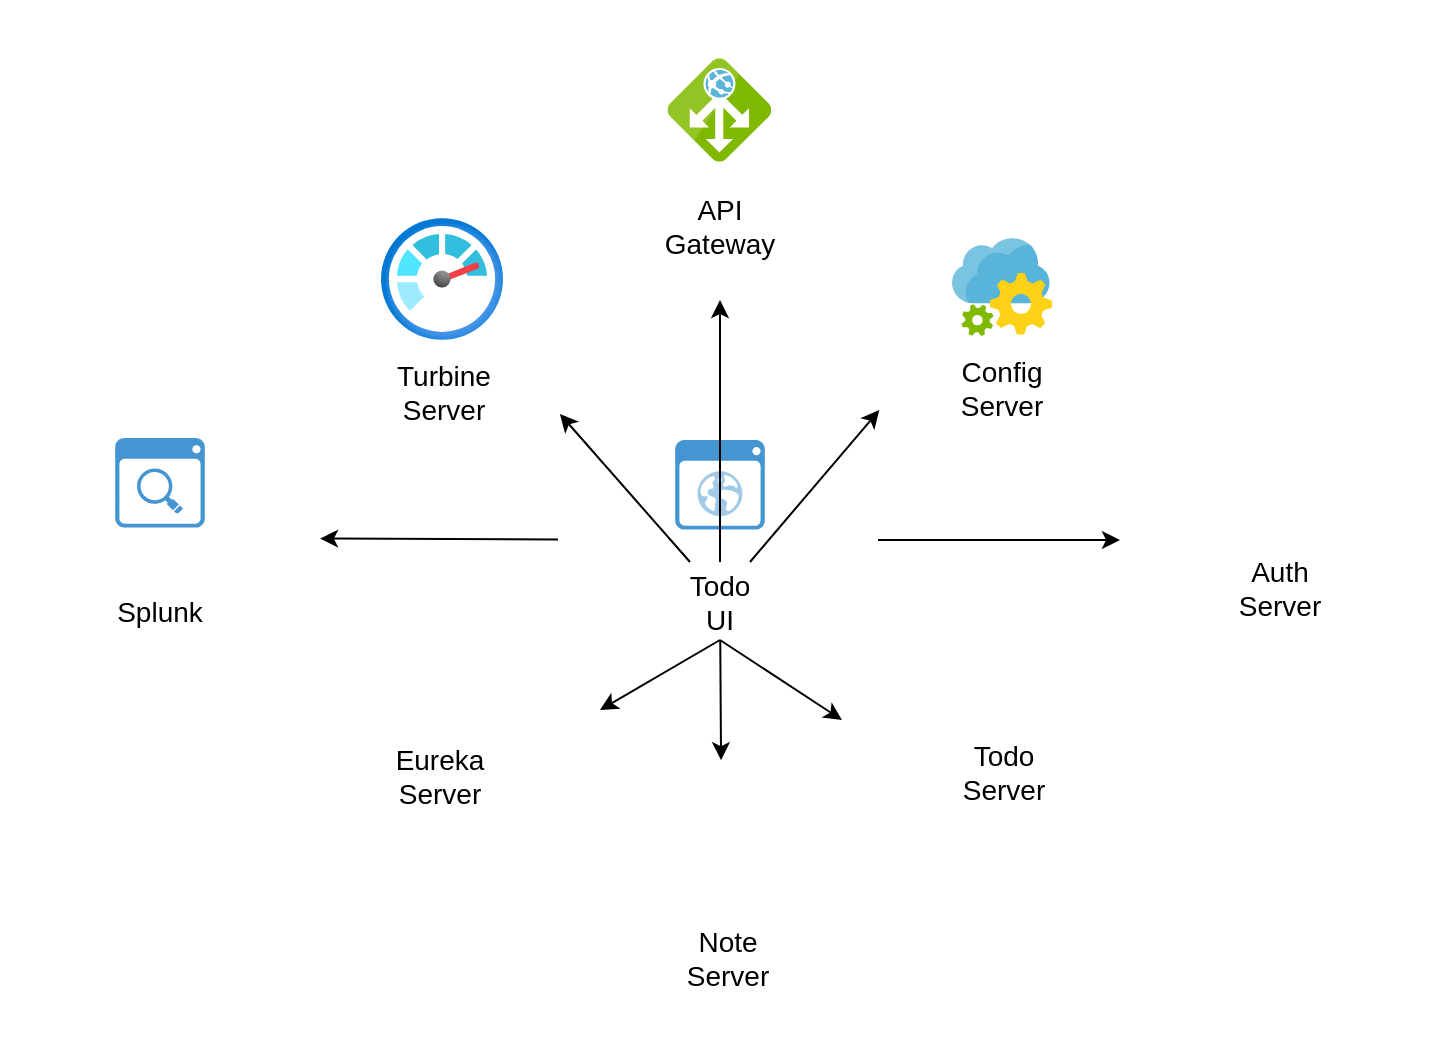 <mxfile version="15.7.3" type="device"><diagram id="3Vbdu-tA7cauvgY_I7b-" name="Page-1"><mxGraphModel dx="1022" dy="345" grid="1" gridSize="10" guides="1" tooltips="1" connect="1" arrows="1" fold="1" page="1" pageScale="1" pageWidth="850" pageHeight="1100" math="0" shadow="0"><root><mxCell id="0"/><mxCell id="1" parent="0"/><mxCell id="a0H91R5jVvyLghklAMkH-10" value="" style="group" vertex="1" connectable="0" parent="1"><mxGeometry x="481" y="199" width="160" height="160" as="geometry"/></mxCell><mxCell id="a0H91R5jVvyLghklAMkH-6" value="" style="shape=image;html=1;verticalAlign=top;verticalLabelPosition=bottom;labelBackgroundColor=#ffffff;imageAspect=0;aspect=fixed;image=https://cdn0.iconfinder.com/data/icons/icocentre-free-icons/169/f-hexagon_128-128.png" vertex="1" parent="a0H91R5jVvyLghklAMkH-10"><mxGeometry y="1" width="160" height="160" as="geometry"/></mxCell><mxCell id="a0H91R5jVvyLghklAMkH-4" value="" style="sketch=0;aspect=fixed;html=1;points=[];align=center;image;fontSize=12;image=img/lib/mscae/App_Configuration.svg;" vertex="1" parent="a0H91R5jVvyLghklAMkH-10"><mxGeometry x="55" y="30" width="50" height="49" as="geometry"/></mxCell><mxCell id="a0H91R5jVvyLghklAMkH-9" value="&lt;font style=&quot;font-size: 14px&quot;&gt;Config Server&lt;/font&gt;" style="text;html=1;strokeColor=none;fillColor=none;align=center;verticalAlign=middle;whiteSpace=wrap;rounded=0;" vertex="1" parent="a0H91R5jVvyLghklAMkH-10"><mxGeometry x="50" y="90" width="60" height="30" as="geometry"/></mxCell><mxCell id="a0H91R5jVvyLghklAMkH-28" value="" style="group" vertex="1" connectable="0" parent="1"><mxGeometry x="205" y="415" width="160" height="160" as="geometry"/></mxCell><mxCell id="a0H91R5jVvyLghklAMkH-20" value="" style="shape=image;html=1;verticalAlign=top;verticalLabelPosition=bottom;labelBackgroundColor=#ffffff;imageAspect=0;aspect=fixed;image=https://cdn0.iconfinder.com/data/icons/icocentre-free-icons/169/f-hexagon_128-128.png" vertex="1" parent="a0H91R5jVvyLghklAMkH-28"><mxGeometry x="-5" y="-30" width="160" height="160" as="geometry"/></mxCell><mxCell id="a0H91R5jVvyLghklAMkH-18" value="" style="shape=image;html=1;verticalAlign=top;verticalLabelPosition=bottom;labelBackgroundColor=#ffffff;imageAspect=0;aspect=fixed;image=https://cdn0.iconfinder.com/data/icons/internet-connection-1/100/signal_tower-128.png;fontSize=14;" vertex="1" parent="a0H91R5jVvyLghklAMkH-28"><mxGeometry x="44" y="1" width="60" height="60" as="geometry"/></mxCell><mxCell id="a0H91R5jVvyLghklAMkH-25" value="&lt;font style=&quot;font-size: 14px&quot;&gt;Eureka Server&lt;/font&gt;" style="text;html=1;strokeColor=none;fillColor=none;align=center;verticalAlign=middle;whiteSpace=wrap;rounded=0;" vertex="1" parent="a0H91R5jVvyLghklAMkH-28"><mxGeometry x="45" y="68" width="60" height="30" as="geometry"/></mxCell><mxCell id="a0H91R5jVvyLghklAMkH-29" value="" style="group" vertex="1" connectable="0" parent="1"><mxGeometry x="620" y="305" width="160" height="160" as="geometry"/></mxCell><mxCell id="a0H91R5jVvyLghklAMkH-12" value="" style="shape=image;html=1;verticalAlign=top;verticalLabelPosition=bottom;labelBackgroundColor=#ffffff;imageAspect=0;aspect=fixed;image=https://cdn0.iconfinder.com/data/icons/icocentre-free-icons/169/f-hexagon_128-128.png" vertex="1" parent="a0H91R5jVvyLghklAMkH-29"><mxGeometry y="-5" width="160" height="160" as="geometry"/></mxCell><mxCell id="a0H91R5jVvyLghklAMkH-3" value="" style="shape=image;html=1;verticalAlign=top;verticalLabelPosition=bottom;labelBackgroundColor=#ffffff;imageAspect=0;aspect=fixed;image=https://cdn2.iconfinder.com/data/icons/gnomeicontheme/48x48/stock/generic/stock_keyring.png" vertex="1" parent="a0H91R5jVvyLghklAMkH-29"><mxGeometry x="56" y="29" width="48" height="48" as="geometry"/></mxCell><mxCell id="a0H91R5jVvyLghklAMkH-16" value="&lt;font style=&quot;font-size: 14px&quot;&gt;Auth Server&lt;/font&gt;" style="text;html=1;strokeColor=none;fillColor=none;align=center;verticalAlign=middle;whiteSpace=wrap;rounded=0;" vertex="1" parent="a0H91R5jVvyLghklAMkH-29"><mxGeometry x="50" y="84" width="60" height="30" as="geometry"/></mxCell><mxCell id="a0H91R5jVvyLghklAMkH-30" value="" style="group" vertex="1" connectable="0" parent="1"><mxGeometry x="201" y="200" width="160" height="160" as="geometry"/></mxCell><mxCell id="a0H91R5jVvyLghklAMkH-31" value="" style="shape=image;html=1;verticalAlign=top;verticalLabelPosition=bottom;labelBackgroundColor=#ffffff;imageAspect=0;aspect=fixed;image=https://cdn0.iconfinder.com/data/icons/icocentre-free-icons/169/f-hexagon_128-128.png" vertex="1" parent="a0H91R5jVvyLghklAMkH-30"><mxGeometry width="160" height="160" as="geometry"/></mxCell><mxCell id="a0H91R5jVvyLghklAMkH-33" value="&lt;font style=&quot;font-size: 14px&quot;&gt;Turbine Server&lt;/font&gt;" style="text;html=1;strokeColor=none;fillColor=none;align=center;verticalAlign=middle;whiteSpace=wrap;rounded=0;" vertex="1" parent="a0H91R5jVvyLghklAMkH-30"><mxGeometry x="51" y="91" width="60" height="30" as="geometry"/></mxCell><mxCell id="a0H91R5jVvyLghklAMkH-27" value="" style="aspect=fixed;html=1;points=[];align=center;image;fontSize=12;image=img/lib/azure2/management_governance/Monitor.svg;" vertex="1" parent="a0H91R5jVvyLghklAMkH-30"><mxGeometry x="49.5" y="19" width="61" height="61" as="geometry"/></mxCell><mxCell id="a0H91R5jVvyLghklAMkH-42" value="" style="group" vertex="1" connectable="0" parent="1"><mxGeometry x="345" y="172" width="170" height="170" as="geometry"/></mxCell><mxCell id="a0H91R5jVvyLghklAMkH-65" value="" style="group" vertex="1" connectable="0" parent="a0H91R5jVvyLghklAMkH-42"><mxGeometry x="-4" y="-62" width="159.375" height="159.375" as="geometry"/></mxCell><mxCell id="a0H91R5jVvyLghklAMkH-36" value="" style="shape=image;html=1;verticalAlign=top;verticalLabelPosition=bottom;labelBackgroundColor=#ffffff;imageAspect=0;aspect=fixed;image=https://cdn0.iconfinder.com/data/icons/icocentre-free-icons/169/f-hexagon_128-128.png;fontSize=14;" vertex="1" parent="a0H91R5jVvyLghklAMkH-65"><mxGeometry width="159.375" height="159.375" as="geometry"/></mxCell><mxCell id="a0H91R5jVvyLghklAMkH-35" value="" style="sketch=0;aspect=fixed;html=1;points=[];align=center;image;fontSize=12;image=img/lib/mscae/Application_Gateway.svg;" vertex="1" parent="a0H91R5jVvyLghklAMkH-65"><mxGeometry x="52.816" y="29.078" width="51.745" height="51.745" as="geometry"/></mxCell><mxCell id="a0H91R5jVvyLghklAMkH-41" value="API Gateway" style="text;html=1;strokeColor=none;fillColor=none;align=center;verticalAlign=middle;whiteSpace=wrap;rounded=0;fontSize=14;" vertex="1" parent="a0H91R5jVvyLghklAMkH-65"><mxGeometry x="45.576" y="96.312" width="66.234" height="33.117" as="geometry"/></mxCell><mxCell id="a0H91R5jVvyLghklAMkH-53" value="" style="group" vertex="1" connectable="0" parent="1"><mxGeometry x="339" y="300" width="160" height="160" as="geometry"/></mxCell><mxCell id="a0H91R5jVvyLghklAMkH-54" value="" style="shape=image;html=1;verticalAlign=top;verticalLabelPosition=bottom;labelBackgroundColor=#gggggg;imageAspect=0;aspect=fixed;image=https://cdn0.iconfinder.com/data/icons/icocentre-free-icons/169/f-hexagon_128-128.png" vertex="1" parent="a0H91R5jVvyLghklAMkH-53"><mxGeometry width="160" height="160" as="geometry"/></mxCell><mxCell id="a0H91R5jVvyLghklAMkH-79" style="edgeStyle=none;rounded=0;orthogonalLoop=1;jettySize=auto;html=1;exitX=0.25;exitY=0;exitDx=0;exitDy=0;entryX=0.006;entryY=0.106;entryDx=0;entryDy=0;entryPerimeter=0;fontSize=14;" edge="1" parent="a0H91R5jVvyLghklAMkH-53" source="a0H91R5jVvyLghklAMkH-55" target="a0H91R5jVvyLghklAMkH-54"><mxGeometry relative="1" as="geometry"/></mxCell><mxCell id="a0H91R5jVvyLghklAMkH-55" value="&lt;font style=&quot;font-size: 14px&quot;&gt;Todo &lt;br&gt;UI&lt;/font&gt;" style="text;html=1;strokeColor=none;fillColor=none;align=center;verticalAlign=middle;whiteSpace=wrap;rounded=0;" vertex="1" parent="a0H91R5jVvyLghklAMkH-53"><mxGeometry x="51" y="91" width="60" height="39" as="geometry"/></mxCell><mxCell id="a0H91R5jVvyLghklAMkH-75" style="edgeStyle=none;rounded=0;orthogonalLoop=1;jettySize=auto;html=1;exitX=0.75;exitY=0;exitDx=0;exitDy=0;fontSize=14;entryX=1.004;entryY=0.094;entryDx=0;entryDy=0;entryPerimeter=0;" edge="1" parent="a0H91R5jVvyLghklAMkH-53" source="a0H91R5jVvyLghklAMkH-55" target="a0H91R5jVvyLghklAMkH-54"><mxGeometry relative="1" as="geometry"><mxPoint x="161" y="20" as="targetPoint"/></mxGeometry></mxCell><mxCell id="a0H91R5jVvyLghklAMkH-58" value="" style="shadow=0;dashed=0;html=1;strokeColor=none;fillColor=#4495D1;labelPosition=center;verticalLabelPosition=bottom;verticalAlign=top;align=center;outlineConnect=0;shape=mxgraph.veeam.2d.web_ui;fontSize=14;" vertex="1" parent="a0H91R5jVvyLghklAMkH-53"><mxGeometry x="58.6" y="30" width="44.8" height="44.8" as="geometry"/></mxCell><mxCell id="a0H91R5jVvyLghklAMkH-61" value="" style="group" vertex="1" connectable="0" parent="1"><mxGeometry x="345" y="452" width="160" height="188" as="geometry"/></mxCell><mxCell id="a0H91R5jVvyLghklAMkH-68" value="" style="group" vertex="1" connectable="0" parent="a0H91R5jVvyLghklAMkH-61"><mxGeometry x="-4" y="28" width="160" height="160" as="geometry"/></mxCell><mxCell id="a0H91R5jVvyLghklAMkH-46" value="" style="shape=image;html=1;verticalAlign=top;verticalLabelPosition=bottom;labelBackgroundColor=#26b54a;imageAspect=0;aspect=fixed;image=https://cdn0.iconfinder.com/data/icons/icocentre-free-icons/169/f-hexagon_128-128.png" vertex="1" parent="a0H91R5jVvyLghklAMkH-68"><mxGeometry width="160" height="160" as="geometry"/></mxCell><mxCell id="a0H91R5jVvyLghklAMkH-47" value="&lt;font style=&quot;font-size: 14px&quot;&gt;Note Server&lt;/font&gt;" style="text;html=1;strokeColor=none;fillColor=none;align=center;verticalAlign=middle;whiteSpace=wrap;rounded=0;" vertex="1" parent="a0H91R5jVvyLghklAMkH-68"><mxGeometry x="53" y="94" width="60" height="30" as="geometry"/></mxCell><mxCell id="a0H91R5jVvyLghklAMkH-60" value="" style="shape=image;html=1;verticalAlign=top;verticalLabelPosition=bottom;labelBackgroundColor=#ffffff;imageAspect=0;aspect=fixed;image=https://cdn1.iconfinder.com/data/icons/isoglass/notes.png;fontSize=14;" vertex="1" parent="a0H91R5jVvyLghklAMkH-68"><mxGeometry x="57" y="28" width="48" height="48" as="geometry"/></mxCell><mxCell id="a0H91R5jVvyLghklAMkH-62" value="" style="group" vertex="1" connectable="0" parent="1"><mxGeometry x="481" y="390" width="160" height="160" as="geometry"/></mxCell><mxCell id="a0H91R5jVvyLghklAMkH-50" value="" style="shape=image;html=1;verticalAlign=top;verticalLabelPosition=bottom;labelBackgroundColor=#50bf6c;imageAspect=0;aspect=fixed;image=https://cdn0.iconfinder.com/data/icons/icocentre-free-icons/169/f-hexagon_128-128.png" vertex="1" parent="a0H91R5jVvyLghklAMkH-62"><mxGeometry width="160" height="160" as="geometry"/></mxCell><mxCell id="a0H91R5jVvyLghklAMkH-51" value="&lt;font style=&quot;font-size: 14px&quot;&gt;Todo Server&lt;/font&gt;" style="text;html=1;strokeColor=none;fillColor=none;align=center;verticalAlign=middle;whiteSpace=wrap;rounded=0;" vertex="1" parent="a0H91R5jVvyLghklAMkH-62"><mxGeometry x="51" y="91" width="60" height="30" as="geometry"/></mxCell><mxCell id="a0H91R5jVvyLghklAMkH-59" value="" style="shape=image;html=1;verticalAlign=top;verticalLabelPosition=bottom;labelBackgroundColor=#ffffff;imageAspect=0;aspect=fixed;image=https://cdn0.iconfinder.com/data/icons/apple-apps/100/Apple_Reminders-128.png;fontSize=14;" vertex="1" parent="a0H91R5jVvyLghklAMkH-62"><mxGeometry x="56.5" y="30" width="49" height="49" as="geometry"/></mxCell><mxCell id="a0H91R5jVvyLghklAMkH-71" value="" style="edgeStyle=orthogonalEdgeStyle;rounded=0;orthogonalLoop=1;jettySize=auto;html=1;fontSize=14;exitX=1;exitY=0.5;exitDx=0;exitDy=0;entryX=0;entryY=0.5;entryDx=0;entryDy=0;" edge="1" parent="1" source="a0H91R5jVvyLghklAMkH-54" target="a0H91R5jVvyLghklAMkH-12"><mxGeometry relative="1" as="geometry"><mxPoint x="490" y="390" as="sourcePoint"/><mxPoint x="610" y="380" as="targetPoint"/></mxGeometry></mxCell><mxCell id="a0H91R5jVvyLghklAMkH-72" style="rounded=0;orthogonalLoop=1;jettySize=auto;html=1;exitX=0.5;exitY=1;exitDx=0;exitDy=0;entryX=0;entryY=0.5;entryDx=0;entryDy=0;fontSize=14;" edge="1" parent="1" source="a0H91R5jVvyLghklAMkH-55" target="a0H91R5jVvyLghklAMkH-50"><mxGeometry relative="1" as="geometry"/></mxCell><mxCell id="a0H91R5jVvyLghklAMkH-73" style="edgeStyle=none;rounded=0;orthogonalLoop=1;jettySize=auto;html=1;exitX=0.5;exitY=1;exitDx=0;exitDy=0;fontSize=14;entryX=1;entryY=0.5;entryDx=0;entryDy=0;" edge="1" parent="1" source="a0H91R5jVvyLghklAMkH-55" target="a0H91R5jVvyLghklAMkH-20"><mxGeometry relative="1" as="geometry"><mxPoint x="420.905" y="422.238" as="targetPoint"/></mxGeometry></mxCell><mxCell id="a0H91R5jVvyLghklAMkH-76" value="" style="edgeStyle=none;rounded=0;orthogonalLoop=1;jettySize=auto;html=1;fontSize=14;exitX=0.5;exitY=0;exitDx=0;exitDy=0;" edge="1" parent="1" source="a0H91R5jVvyLghklAMkH-55"><mxGeometry relative="1" as="geometry"><mxPoint x="420" y="260" as="targetPoint"/></mxGeometry></mxCell><mxCell id="a0H91R5jVvyLghklAMkH-80" value="" style="rounded=0;orthogonalLoop=1;jettySize=auto;html=1;fontSize=14;entryX=0.497;entryY=0.063;entryDx=0;entryDy=0;entryPerimeter=0;" edge="1" parent="1" source="a0H91R5jVvyLghklAMkH-55" target="a0H91R5jVvyLghklAMkH-46"><mxGeometry relative="1" as="geometry"><mxPoint x="422" y="490" as="targetPoint"/></mxGeometry></mxCell><mxCell id="X9T3LxB-Vfe7RfVjpgE8-2" value="" style="group" vertex="1" connectable="0" parent="1"><mxGeometry x="100" y="238" width="161" height="193" as="geometry"/></mxCell><mxCell id="X9T3LxB-Vfe7RfVjpgE8-3" value="" style="shape=image;html=1;verticalAlign=top;verticalLabelPosition=bottom;labelBackgroundColor=#ffffff;imageAspect=0;aspect=fixed;image=https://cdn0.iconfinder.com/data/icons/icocentre-free-icons/169/f-hexagon_128-128.png" vertex="1" parent="X9T3LxB-Vfe7RfVjpgE8-2"><mxGeometry x="-40" y="61" width="160" height="160" as="geometry"/></mxCell><mxCell id="X9T3LxB-Vfe7RfVjpgE8-1" value="" style="shadow=0;dashed=0;html=1;strokeColor=none;fillColor=#4495D1;labelPosition=center;verticalLabelPosition=bottom;verticalAlign=top;align=center;outlineConnect=0;shape=mxgraph.veeam.2d.monitoring_console;fontSize=14;" vertex="1" parent="X9T3LxB-Vfe7RfVjpgE8-2"><mxGeometry x="17.6" y="91" width="44.8" height="44.8" as="geometry"/></mxCell><mxCell id="X9T3LxB-Vfe7RfVjpgE8-4" value="&lt;font style=&quot;font-size: 14px&quot;&gt;Splunk&lt;/font&gt;" style="text;html=1;strokeColor=none;fillColor=none;align=center;verticalAlign=middle;whiteSpace=wrap;rounded=0;" vertex="1" parent="X9T3LxB-Vfe7RfVjpgE8-2"><mxGeometry x="10" y="163" width="60" height="30" as="geometry"/></mxCell><mxCell id="X9T3LxB-Vfe7RfVjpgE8-7" value="" style="edgeStyle=none;rounded=0;orthogonalLoop=1;jettySize=auto;html=1;fontSize=14;" edge="1" parent="1" source="a0H91R5jVvyLghklAMkH-54" target="X9T3LxB-Vfe7RfVjpgE8-3"><mxGeometry relative="1" as="geometry"/></mxCell></root></mxGraphModel></diagram></mxfile>